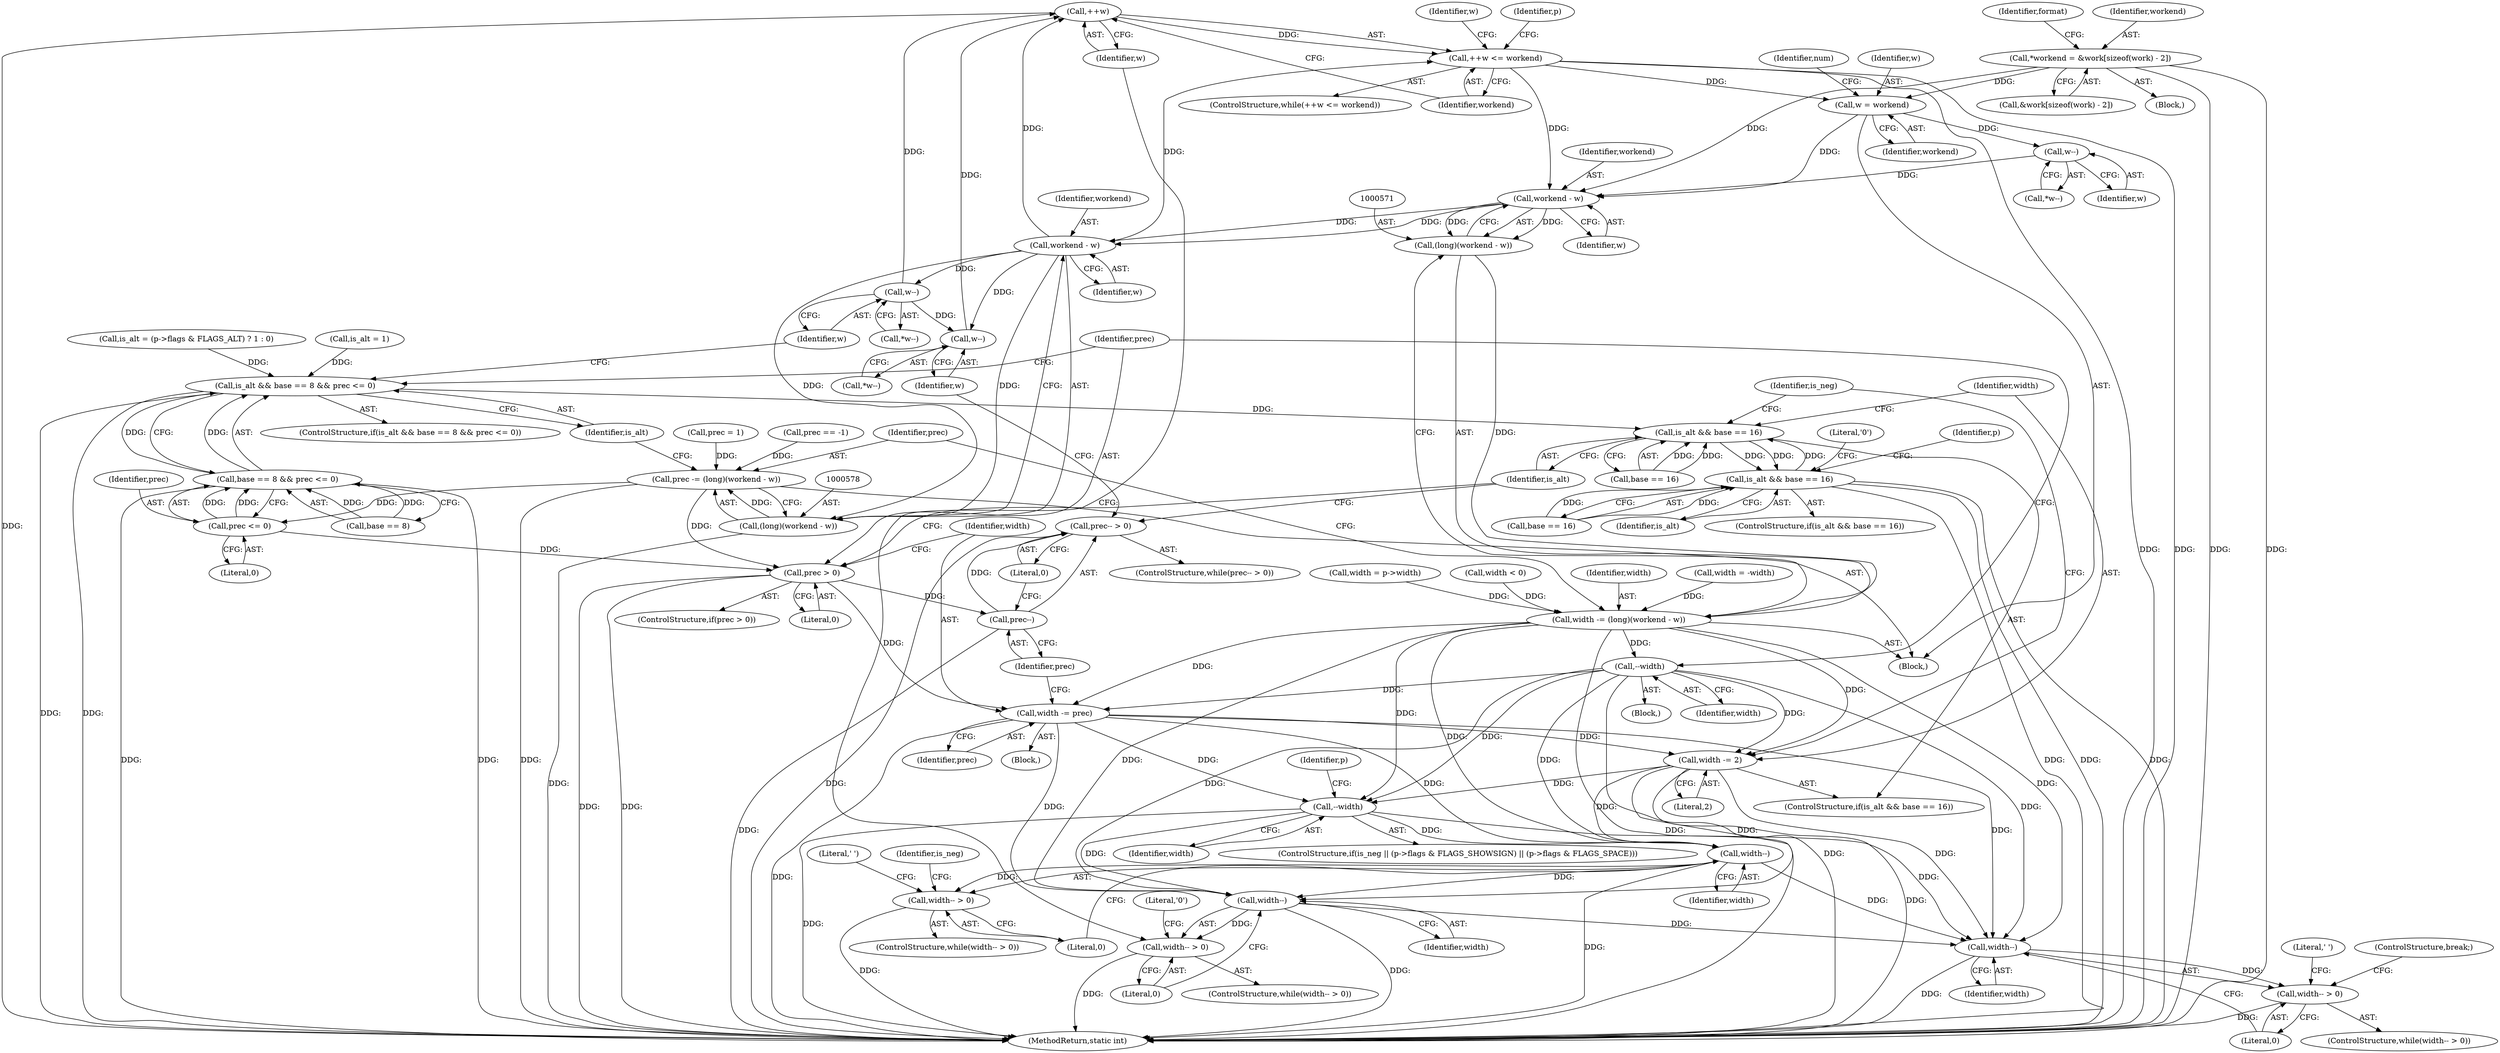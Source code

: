 digraph "0_curl_curl-7_51_0-162-g3ab3c16@pointer" {
"1000728" [label="(Call,++w)"];
"1000615" [label="(Call,w--)"];
"1000595" [label="(Call,w--)"];
"1000579" [label="(Call,workend - w)"];
"1000572" [label="(Call,workend - w)"];
"1000727" [label="(Call,++w <= workend)"];
"1000728" [label="(Call,++w)"];
"1000179" [label="(Call,*workend = &work[sizeof(work) - 2])"];
"1000558" [label="(Call,w--)"];
"1000548" [label="(Call,w = workend)"];
"1000570" [label="(Call,(long)(workend - w))"];
"1000568" [label="(Call,width -= (long)(workend - w))"];
"1000598" [label="(Call,--width)"];
"1000605" [label="(Call,width -= prec)"];
"1000624" [label="(Call,width -= 2)"];
"1000641" [label="(Call,--width)"];
"1000659" [label="(Call,width--)"];
"1000658" [label="(Call,width-- > 0)"];
"1000721" [label="(Call,width--)"];
"1000720" [label="(Call,width-- > 0)"];
"1000743" [label="(Call,width--)"];
"1000742" [label="(Call,width-- > 0)"];
"1000577" [label="(Call,(long)(workend - w))"];
"1000575" [label="(Call,prec -= (long)(workend - w))"];
"1000589" [label="(Call,prec <= 0)"];
"1000585" [label="(Call,base == 8 && prec <= 0)"];
"1000583" [label="(Call,is_alt && base == 8 && prec <= 0)"];
"1000619" [label="(Call,is_alt && base == 16)"];
"1000687" [label="(Call,is_alt && base == 16)"];
"1000601" [label="(Call,prec > 0)"];
"1000610" [label="(Call,prec--)"];
"1000609" [label="(Call,prec-- > 0)"];
"1000576" [label="(Identifier,prec)"];
"1000629" [label="(Identifier,is_neg)"];
"1000748" [label="(ControlStructure,break;)"];
"1000660" [label="(Identifier,width)"];
"1000694" [label="(Literal,'0')"];
"1000573" [label="(Identifier,workend)"];
"1000727" [label="(Call,++w <= workend)"];
"1000722" [label="(Identifier,width)"];
"1000744" [label="(Identifier,width)"];
"1000745" [label="(Literal,0)"];
"1000600" [label="(ControlStructure,if(prec > 0))"];
"1000663" [label="(Literal,' ')"];
"1000642" [label="(Identifier,width)"];
"1000738" [label="(Identifier,p)"];
"1000604" [label="(Block,)"];
"1000609" [label="(Call,prec-- > 0)"];
"1000689" [label="(Call,base == 16)"];
"1000615" [label="(Call,w--)"];
"1000548" [label="(Call,w = workend)"];
"1000553" [label="(Identifier,num)"];
"1000747" [label="(Literal,' ')"];
"1000624" [label="(Call,width -= 2)"];
"1000180" [label="(Identifier,workend)"];
"1000612" [label="(Literal,0)"];
"1000179" [label="(Call,*workend = &work[sizeof(work) - 2])"];
"1000322" [label="(Call,width = p->width)"];
"1000181" [label="(Call,&work[sizeof(work) - 2])"];
"1000743" [label="(Call,width--)"];
"1000594" [label="(Call,*w--)"];
"1000570" [label="(Call,(long)(workend - w))"];
"1000596" [label="(Identifier,w)"];
"1000734" [label="(Identifier,w)"];
"1000541" [label="(Call,prec == -1)"];
"1000592" [label="(Block,)"];
"1000568" [label="(Call,width -= (long)(workend - w))"];
"1000625" [label="(Identifier,width)"];
"1000726" [label="(ControlStructure,while(++w <= workend))"];
"1000595" [label="(Call,w--)"];
"1000550" [label="(Identifier,workend)"];
"1000659" [label="(Call,width--)"];
"1000577" [label="(Call,(long)(workend - w))"];
"1000376" [label="(Call,is_alt = (p->flags & FLAGS_ALT) ? 1 : 0)"];
"1000579" [label="(Call,workend - w)"];
"1000721" [label="(Call,width--)"];
"1000741" [label="(ControlStructure,while(width-- > 0))"];
"1000920" [label="(Call,is_alt = 1)"];
"1000742" [label="(Call,width-- > 0)"];
"1000303" [label="(Call,width < 0)"];
"1000549" [label="(Identifier,w)"];
"1000586" [label="(Call,base == 8)"];
"1000582" [label="(ControlStructure,if(is_alt && base == 8 && prec <= 0))"];
"1000190" [label="(Identifier,format)"];
"1000719" [label="(ControlStructure,while(width-- > 0))"];
"1000585" [label="(Call,base == 8 && prec <= 0)"];
"1000626" [label="(Literal,2)"];
"1000641" [label="(Call,--width)"];
"1000627" [label="(ControlStructure,if(is_neg || (p->flags & FLAGS_SHOWSIGN) || (p->flags & FLAGS_SPACE)))"];
"1000558" [label="(Call,w--)"];
"1000730" [label="(Identifier,workend)"];
"1000583" [label="(Call,is_alt && base == 8 && prec <= 0)"];
"1000711" [label="(Identifier,p)"];
"1000728" [label="(Call,++w)"];
"1000569" [label="(Identifier,width)"];
"1000557" [label="(Call,*w--)"];
"1000606" [label="(Identifier,width)"];
"1000620" [label="(Identifier,is_alt)"];
"1000687" [label="(Call,is_alt && base == 16)"];
"1000658" [label="(Call,width-- > 0)"];
"1000614" [label="(Call,*w--)"];
"1000619" [label="(Call,is_alt && base == 16)"];
"1000158" [label="(Block,)"];
"1000607" [label="(Identifier,prec)"];
"1000661" [label="(Literal,0)"];
"1000545" [label="(Call,prec = 1)"];
"1000665" [label="(Identifier,is_neg)"];
"1000574" [label="(Identifier,w)"];
"1000572" [label="(Call,workend - w)"];
"1000725" [label="(Literal,'0')"];
"1000602" [label="(Identifier,prec)"];
"1000591" [label="(Literal,0)"];
"1000590" [label="(Identifier,prec)"];
"1000603" [label="(Literal,0)"];
"1000605" [label="(Call,width -= prec)"];
"1000580" [label="(Identifier,workend)"];
"1000610" [label="(Call,prec--)"];
"1000598" [label="(Call,--width)"];
"1000599" [label="(Identifier,width)"];
"1000575" [label="(Call,prec -= (long)(workend - w))"];
"1000589" [label="(Call,prec <= 0)"];
"1000584" [label="(Identifier,is_alt)"];
"1000608" [label="(ControlStructure,while(prec-- > 0))"];
"1000581" [label="(Identifier,w)"];
"1000390" [label="(Block,)"];
"1000648" [label="(Identifier,p)"];
"1000723" [label="(Literal,0)"];
"1000686" [label="(ControlStructure,if(is_alt && base == 16))"];
"1001386" [label="(MethodReturn,static int)"];
"1000618" [label="(ControlStructure,if(is_alt && base == 16))"];
"1000601" [label="(Call,prec > 0)"];
"1000559" [label="(Identifier,w)"];
"1000621" [label="(Call,base == 16)"];
"1000611" [label="(Identifier,prec)"];
"1000616" [label="(Identifier,w)"];
"1000720" [label="(Call,width-- > 0)"];
"1000307" [label="(Call,width = -width)"];
"1000688" [label="(Identifier,is_alt)"];
"1000657" [label="(ControlStructure,while(width-- > 0))"];
"1000729" [label="(Identifier,w)"];
"1000728" -> "1000727"  [label="AST: "];
"1000728" -> "1000729"  [label="CFG: "];
"1000729" -> "1000728"  [label="AST: "];
"1000730" -> "1000728"  [label="CFG: "];
"1000728" -> "1001386"  [label="DDG: "];
"1000728" -> "1000727"  [label="DDG: "];
"1000615" -> "1000728"  [label="DDG: "];
"1000595" -> "1000728"  [label="DDG: "];
"1000579" -> "1000728"  [label="DDG: "];
"1000615" -> "1000614"  [label="AST: "];
"1000615" -> "1000616"  [label="CFG: "];
"1000616" -> "1000615"  [label="AST: "];
"1000614" -> "1000615"  [label="CFG: "];
"1000595" -> "1000615"  [label="DDG: "];
"1000579" -> "1000615"  [label="DDG: "];
"1000595" -> "1000594"  [label="AST: "];
"1000595" -> "1000596"  [label="CFG: "];
"1000596" -> "1000595"  [label="AST: "];
"1000594" -> "1000595"  [label="CFG: "];
"1000579" -> "1000595"  [label="DDG: "];
"1000579" -> "1000577"  [label="AST: "];
"1000579" -> "1000581"  [label="CFG: "];
"1000580" -> "1000579"  [label="AST: "];
"1000581" -> "1000579"  [label="AST: "];
"1000577" -> "1000579"  [label="CFG: "];
"1000579" -> "1000577"  [label="DDG: "];
"1000579" -> "1000577"  [label="DDG: "];
"1000572" -> "1000579"  [label="DDG: "];
"1000572" -> "1000579"  [label="DDG: "];
"1000579" -> "1000727"  [label="DDG: "];
"1000572" -> "1000570"  [label="AST: "];
"1000572" -> "1000574"  [label="CFG: "];
"1000573" -> "1000572"  [label="AST: "];
"1000574" -> "1000572"  [label="AST: "];
"1000570" -> "1000572"  [label="CFG: "];
"1000572" -> "1000570"  [label="DDG: "];
"1000572" -> "1000570"  [label="DDG: "];
"1000727" -> "1000572"  [label="DDG: "];
"1000179" -> "1000572"  [label="DDG: "];
"1000558" -> "1000572"  [label="DDG: "];
"1000548" -> "1000572"  [label="DDG: "];
"1000727" -> "1000726"  [label="AST: "];
"1000727" -> "1000730"  [label="CFG: "];
"1000730" -> "1000727"  [label="AST: "];
"1000734" -> "1000727"  [label="CFG: "];
"1000738" -> "1000727"  [label="CFG: "];
"1000727" -> "1001386"  [label="DDG: "];
"1000727" -> "1001386"  [label="DDG: "];
"1000727" -> "1000548"  [label="DDG: "];
"1000179" -> "1000158"  [label="AST: "];
"1000179" -> "1000181"  [label="CFG: "];
"1000180" -> "1000179"  [label="AST: "];
"1000181" -> "1000179"  [label="AST: "];
"1000190" -> "1000179"  [label="CFG: "];
"1000179" -> "1001386"  [label="DDG: "];
"1000179" -> "1001386"  [label="DDG: "];
"1000179" -> "1000548"  [label="DDG: "];
"1000558" -> "1000557"  [label="AST: "];
"1000558" -> "1000559"  [label="CFG: "];
"1000559" -> "1000558"  [label="AST: "];
"1000557" -> "1000558"  [label="CFG: "];
"1000548" -> "1000558"  [label="DDG: "];
"1000548" -> "1000390"  [label="AST: "];
"1000548" -> "1000550"  [label="CFG: "];
"1000549" -> "1000548"  [label="AST: "];
"1000550" -> "1000548"  [label="AST: "];
"1000553" -> "1000548"  [label="CFG: "];
"1000570" -> "1000568"  [label="AST: "];
"1000571" -> "1000570"  [label="AST: "];
"1000568" -> "1000570"  [label="CFG: "];
"1000570" -> "1000568"  [label="DDG: "];
"1000568" -> "1000390"  [label="AST: "];
"1000569" -> "1000568"  [label="AST: "];
"1000576" -> "1000568"  [label="CFG: "];
"1000568" -> "1001386"  [label="DDG: "];
"1000303" -> "1000568"  [label="DDG: "];
"1000322" -> "1000568"  [label="DDG: "];
"1000307" -> "1000568"  [label="DDG: "];
"1000568" -> "1000598"  [label="DDG: "];
"1000568" -> "1000605"  [label="DDG: "];
"1000568" -> "1000624"  [label="DDG: "];
"1000568" -> "1000641"  [label="DDG: "];
"1000568" -> "1000659"  [label="DDG: "];
"1000568" -> "1000721"  [label="DDG: "];
"1000568" -> "1000743"  [label="DDG: "];
"1000598" -> "1000592"  [label="AST: "];
"1000598" -> "1000599"  [label="CFG: "];
"1000599" -> "1000598"  [label="AST: "];
"1000602" -> "1000598"  [label="CFG: "];
"1000598" -> "1001386"  [label="DDG: "];
"1000598" -> "1000605"  [label="DDG: "];
"1000598" -> "1000624"  [label="DDG: "];
"1000598" -> "1000641"  [label="DDG: "];
"1000598" -> "1000659"  [label="DDG: "];
"1000598" -> "1000721"  [label="DDG: "];
"1000598" -> "1000743"  [label="DDG: "];
"1000605" -> "1000604"  [label="AST: "];
"1000605" -> "1000607"  [label="CFG: "];
"1000606" -> "1000605"  [label="AST: "];
"1000607" -> "1000605"  [label="AST: "];
"1000611" -> "1000605"  [label="CFG: "];
"1000605" -> "1001386"  [label="DDG: "];
"1000601" -> "1000605"  [label="DDG: "];
"1000605" -> "1000624"  [label="DDG: "];
"1000605" -> "1000641"  [label="DDG: "];
"1000605" -> "1000659"  [label="DDG: "];
"1000605" -> "1000721"  [label="DDG: "];
"1000605" -> "1000743"  [label="DDG: "];
"1000624" -> "1000618"  [label="AST: "];
"1000624" -> "1000626"  [label="CFG: "];
"1000625" -> "1000624"  [label="AST: "];
"1000626" -> "1000624"  [label="AST: "];
"1000629" -> "1000624"  [label="CFG: "];
"1000624" -> "1001386"  [label="DDG: "];
"1000624" -> "1000641"  [label="DDG: "];
"1000624" -> "1000659"  [label="DDG: "];
"1000624" -> "1000721"  [label="DDG: "];
"1000624" -> "1000743"  [label="DDG: "];
"1000641" -> "1000627"  [label="AST: "];
"1000641" -> "1000642"  [label="CFG: "];
"1000642" -> "1000641"  [label="AST: "];
"1000648" -> "1000641"  [label="CFG: "];
"1000641" -> "1001386"  [label="DDG: "];
"1000641" -> "1000659"  [label="DDG: "];
"1000641" -> "1000721"  [label="DDG: "];
"1000641" -> "1000743"  [label="DDG: "];
"1000659" -> "1000658"  [label="AST: "];
"1000659" -> "1000660"  [label="CFG: "];
"1000660" -> "1000659"  [label="AST: "];
"1000661" -> "1000659"  [label="CFG: "];
"1000659" -> "1001386"  [label="DDG: "];
"1000659" -> "1000658"  [label="DDG: "];
"1000659" -> "1000721"  [label="DDG: "];
"1000659" -> "1000743"  [label="DDG: "];
"1000658" -> "1000657"  [label="AST: "];
"1000658" -> "1000661"  [label="CFG: "];
"1000661" -> "1000658"  [label="AST: "];
"1000663" -> "1000658"  [label="CFG: "];
"1000665" -> "1000658"  [label="CFG: "];
"1000658" -> "1001386"  [label="DDG: "];
"1000721" -> "1000720"  [label="AST: "];
"1000721" -> "1000722"  [label="CFG: "];
"1000722" -> "1000721"  [label="AST: "];
"1000723" -> "1000721"  [label="CFG: "];
"1000721" -> "1001386"  [label="DDG: "];
"1000721" -> "1000720"  [label="DDG: "];
"1000721" -> "1000743"  [label="DDG: "];
"1000720" -> "1000719"  [label="AST: "];
"1000720" -> "1000723"  [label="CFG: "];
"1000723" -> "1000720"  [label="AST: "];
"1000725" -> "1000720"  [label="CFG: "];
"1000729" -> "1000720"  [label="CFG: "];
"1000720" -> "1001386"  [label="DDG: "];
"1000743" -> "1000742"  [label="AST: "];
"1000743" -> "1000744"  [label="CFG: "];
"1000744" -> "1000743"  [label="AST: "];
"1000745" -> "1000743"  [label="CFG: "];
"1000743" -> "1001386"  [label="DDG: "];
"1000743" -> "1000742"  [label="DDG: "];
"1000742" -> "1000741"  [label="AST: "];
"1000742" -> "1000745"  [label="CFG: "];
"1000745" -> "1000742"  [label="AST: "];
"1000747" -> "1000742"  [label="CFG: "];
"1000748" -> "1000742"  [label="CFG: "];
"1000742" -> "1001386"  [label="DDG: "];
"1000577" -> "1000575"  [label="AST: "];
"1000578" -> "1000577"  [label="AST: "];
"1000575" -> "1000577"  [label="CFG: "];
"1000577" -> "1001386"  [label="DDG: "];
"1000577" -> "1000575"  [label="DDG: "];
"1000575" -> "1000390"  [label="AST: "];
"1000576" -> "1000575"  [label="AST: "];
"1000584" -> "1000575"  [label="CFG: "];
"1000575" -> "1001386"  [label="DDG: "];
"1000545" -> "1000575"  [label="DDG: "];
"1000541" -> "1000575"  [label="DDG: "];
"1000575" -> "1000589"  [label="DDG: "];
"1000575" -> "1000601"  [label="DDG: "];
"1000589" -> "1000585"  [label="AST: "];
"1000589" -> "1000591"  [label="CFG: "];
"1000590" -> "1000589"  [label="AST: "];
"1000591" -> "1000589"  [label="AST: "];
"1000585" -> "1000589"  [label="CFG: "];
"1000589" -> "1000585"  [label="DDG: "];
"1000589" -> "1000585"  [label="DDG: "];
"1000589" -> "1000601"  [label="DDG: "];
"1000585" -> "1000583"  [label="AST: "];
"1000585" -> "1000586"  [label="CFG: "];
"1000586" -> "1000585"  [label="AST: "];
"1000583" -> "1000585"  [label="CFG: "];
"1000585" -> "1001386"  [label="DDG: "];
"1000585" -> "1001386"  [label="DDG: "];
"1000585" -> "1000583"  [label="DDG: "];
"1000585" -> "1000583"  [label="DDG: "];
"1000586" -> "1000585"  [label="DDG: "];
"1000586" -> "1000585"  [label="DDG: "];
"1000583" -> "1000582"  [label="AST: "];
"1000583" -> "1000584"  [label="CFG: "];
"1000584" -> "1000583"  [label="AST: "];
"1000596" -> "1000583"  [label="CFG: "];
"1000602" -> "1000583"  [label="CFG: "];
"1000583" -> "1001386"  [label="DDG: "];
"1000583" -> "1001386"  [label="DDG: "];
"1000376" -> "1000583"  [label="DDG: "];
"1000920" -> "1000583"  [label="DDG: "];
"1000583" -> "1000619"  [label="DDG: "];
"1000619" -> "1000618"  [label="AST: "];
"1000619" -> "1000620"  [label="CFG: "];
"1000619" -> "1000621"  [label="CFG: "];
"1000620" -> "1000619"  [label="AST: "];
"1000621" -> "1000619"  [label="AST: "];
"1000625" -> "1000619"  [label="CFG: "];
"1000629" -> "1000619"  [label="CFG: "];
"1000687" -> "1000619"  [label="DDG: "];
"1000621" -> "1000619"  [label="DDG: "];
"1000621" -> "1000619"  [label="DDG: "];
"1000619" -> "1000687"  [label="DDG: "];
"1000619" -> "1000687"  [label="DDG: "];
"1000687" -> "1000686"  [label="AST: "];
"1000687" -> "1000688"  [label="CFG: "];
"1000687" -> "1000689"  [label="CFG: "];
"1000688" -> "1000687"  [label="AST: "];
"1000689" -> "1000687"  [label="AST: "];
"1000694" -> "1000687"  [label="CFG: "];
"1000711" -> "1000687"  [label="CFG: "];
"1000687" -> "1001386"  [label="DDG: "];
"1000687" -> "1001386"  [label="DDG: "];
"1000687" -> "1001386"  [label="DDG: "];
"1000689" -> "1000687"  [label="DDG: "];
"1000689" -> "1000687"  [label="DDG: "];
"1000601" -> "1000600"  [label="AST: "];
"1000601" -> "1000603"  [label="CFG: "];
"1000602" -> "1000601"  [label="AST: "];
"1000603" -> "1000601"  [label="AST: "];
"1000606" -> "1000601"  [label="CFG: "];
"1000620" -> "1000601"  [label="CFG: "];
"1000601" -> "1001386"  [label="DDG: "];
"1000601" -> "1001386"  [label="DDG: "];
"1000601" -> "1000610"  [label="DDG: "];
"1000610" -> "1000609"  [label="AST: "];
"1000610" -> "1000611"  [label="CFG: "];
"1000611" -> "1000610"  [label="AST: "];
"1000612" -> "1000610"  [label="CFG: "];
"1000610" -> "1001386"  [label="DDG: "];
"1000610" -> "1000609"  [label="DDG: "];
"1000609" -> "1000608"  [label="AST: "];
"1000609" -> "1000612"  [label="CFG: "];
"1000612" -> "1000609"  [label="AST: "];
"1000616" -> "1000609"  [label="CFG: "];
"1000620" -> "1000609"  [label="CFG: "];
"1000609" -> "1001386"  [label="DDG: "];
}
